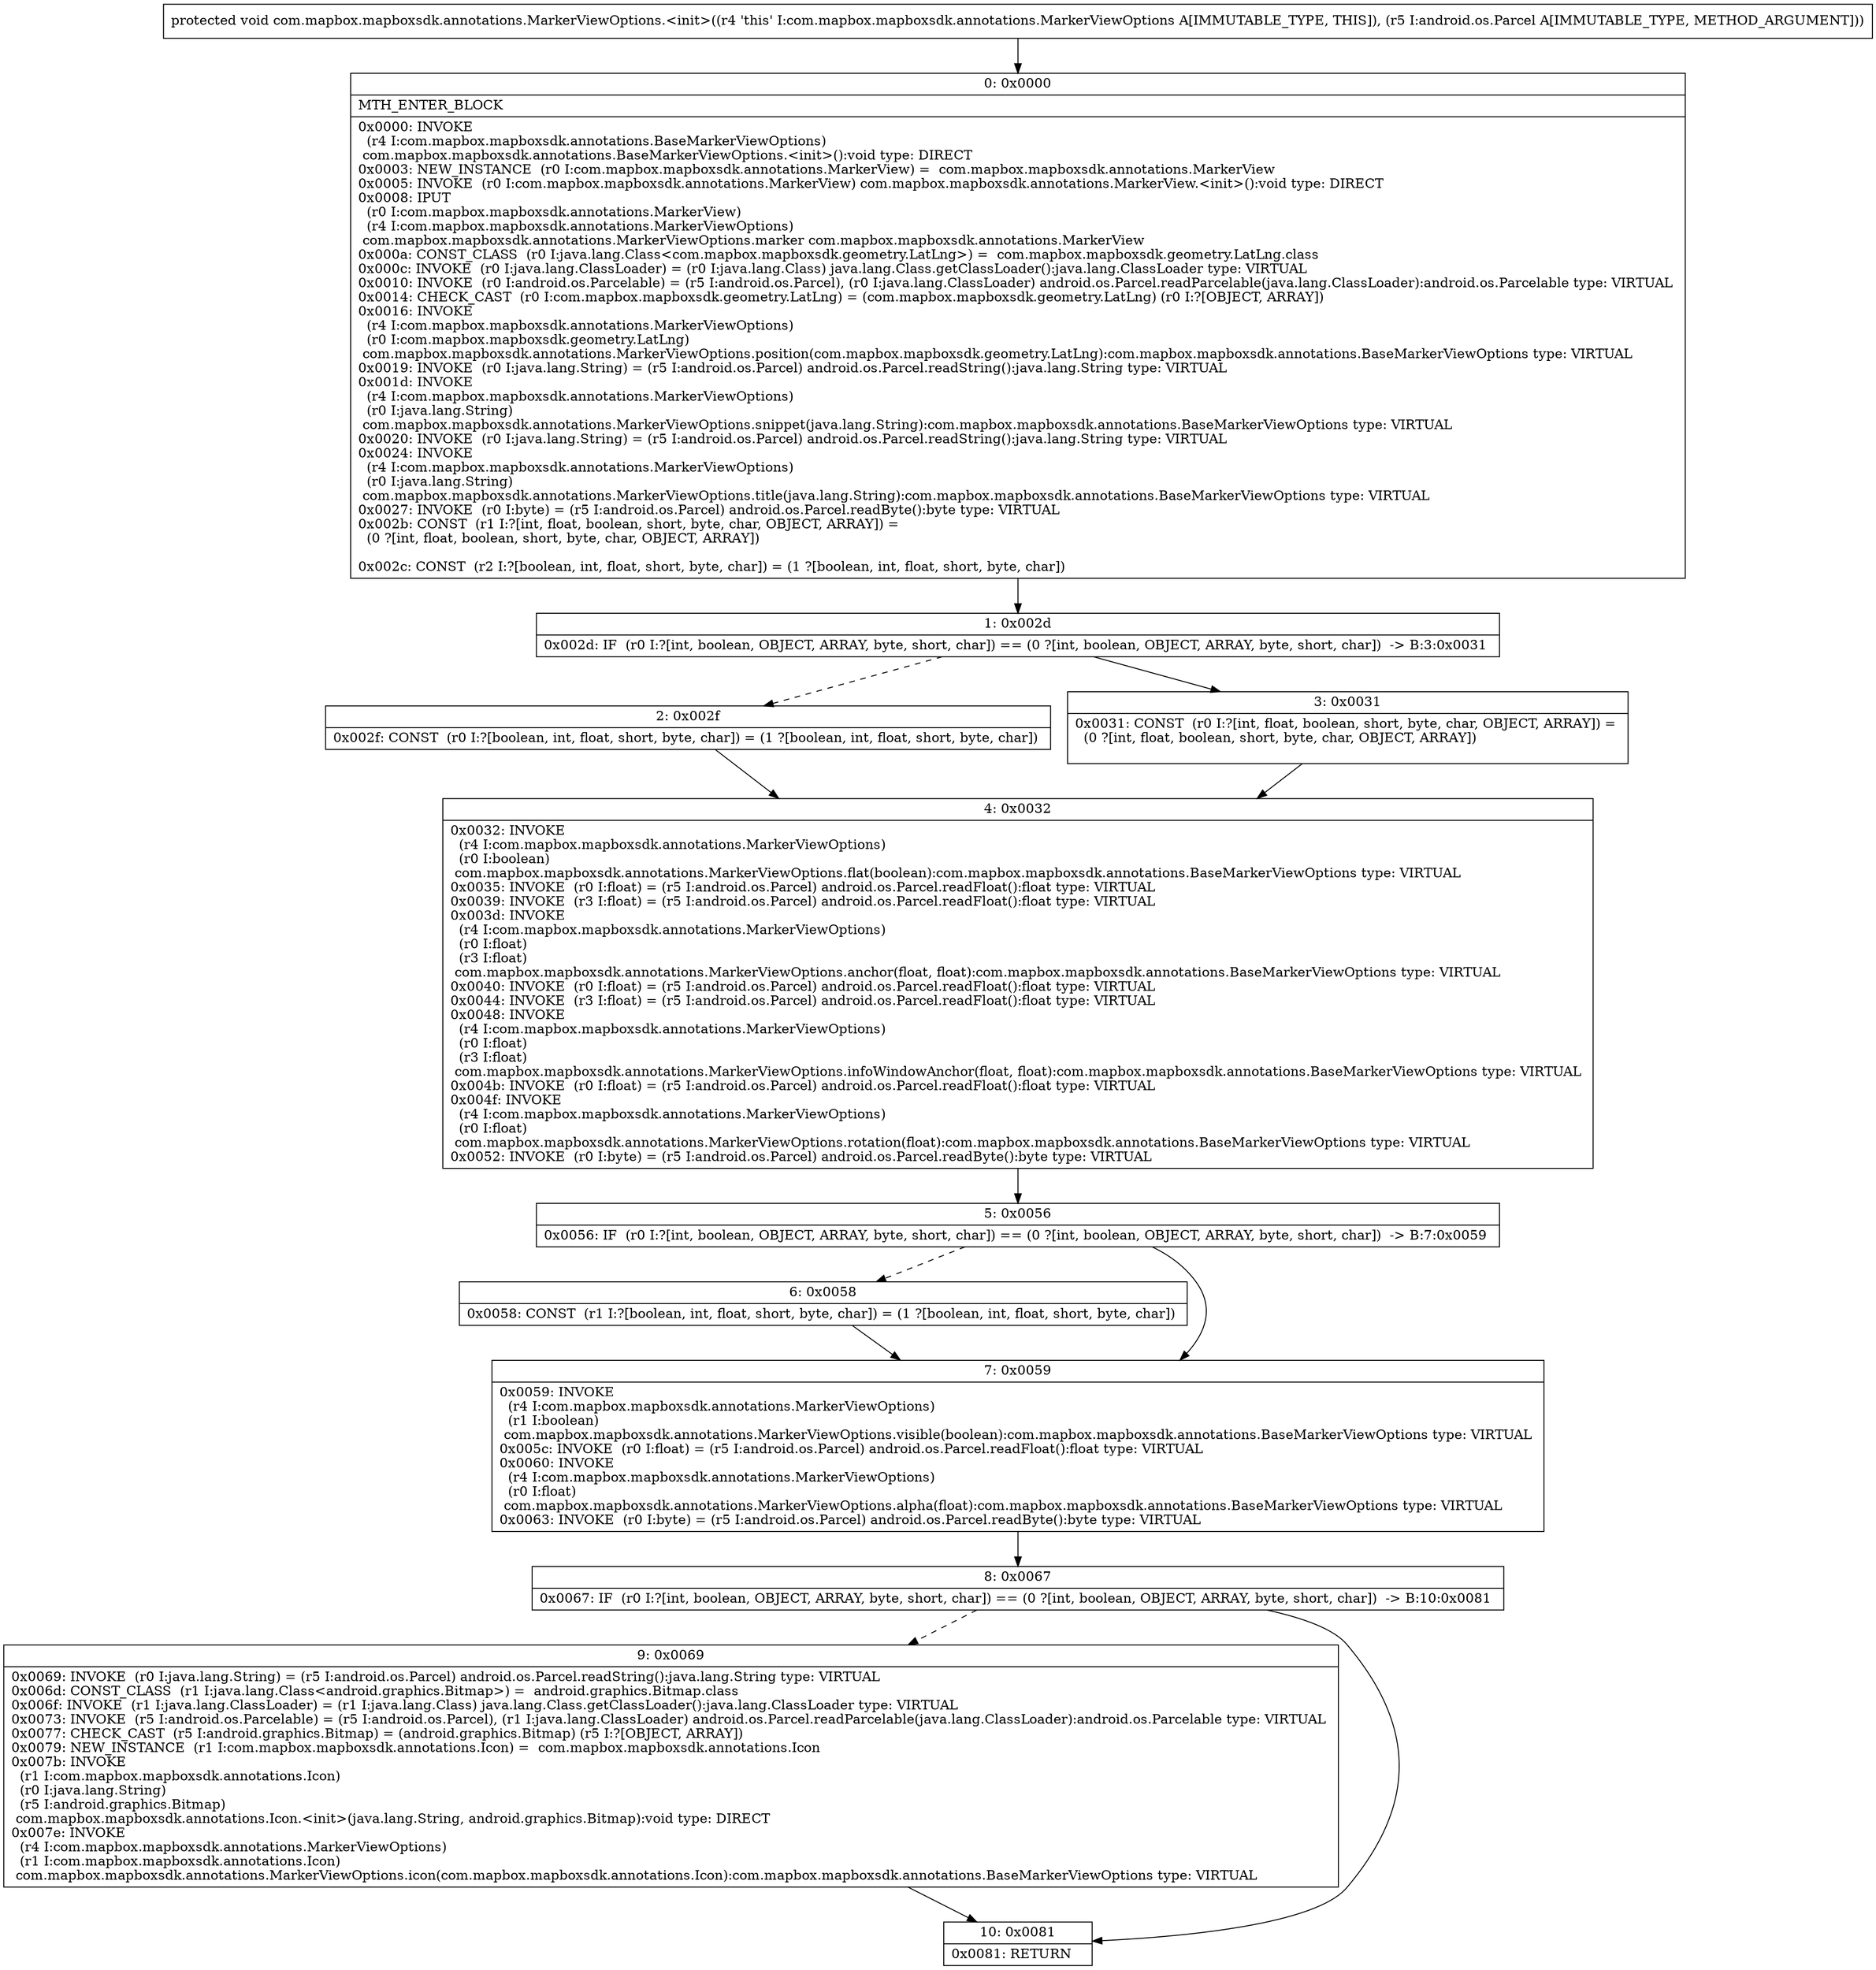 digraph "CFG forcom.mapbox.mapboxsdk.annotations.MarkerViewOptions.\<init\>(Landroid\/os\/Parcel;)V" {
Node_0 [shape=record,label="{0\:\ 0x0000|MTH_ENTER_BLOCK\l|0x0000: INVOKE  \l  (r4 I:com.mapbox.mapboxsdk.annotations.BaseMarkerViewOptions)\l com.mapbox.mapboxsdk.annotations.BaseMarkerViewOptions.\<init\>():void type: DIRECT \l0x0003: NEW_INSTANCE  (r0 I:com.mapbox.mapboxsdk.annotations.MarkerView) =  com.mapbox.mapboxsdk.annotations.MarkerView \l0x0005: INVOKE  (r0 I:com.mapbox.mapboxsdk.annotations.MarkerView) com.mapbox.mapboxsdk.annotations.MarkerView.\<init\>():void type: DIRECT \l0x0008: IPUT  \l  (r0 I:com.mapbox.mapboxsdk.annotations.MarkerView)\l  (r4 I:com.mapbox.mapboxsdk.annotations.MarkerViewOptions)\l com.mapbox.mapboxsdk.annotations.MarkerViewOptions.marker com.mapbox.mapboxsdk.annotations.MarkerView \l0x000a: CONST_CLASS  (r0 I:java.lang.Class\<com.mapbox.mapboxsdk.geometry.LatLng\>) =  com.mapbox.mapboxsdk.geometry.LatLng.class \l0x000c: INVOKE  (r0 I:java.lang.ClassLoader) = (r0 I:java.lang.Class) java.lang.Class.getClassLoader():java.lang.ClassLoader type: VIRTUAL \l0x0010: INVOKE  (r0 I:android.os.Parcelable) = (r5 I:android.os.Parcel), (r0 I:java.lang.ClassLoader) android.os.Parcel.readParcelable(java.lang.ClassLoader):android.os.Parcelable type: VIRTUAL \l0x0014: CHECK_CAST  (r0 I:com.mapbox.mapboxsdk.geometry.LatLng) = (com.mapbox.mapboxsdk.geometry.LatLng) (r0 I:?[OBJECT, ARRAY]) \l0x0016: INVOKE  \l  (r4 I:com.mapbox.mapboxsdk.annotations.MarkerViewOptions)\l  (r0 I:com.mapbox.mapboxsdk.geometry.LatLng)\l com.mapbox.mapboxsdk.annotations.MarkerViewOptions.position(com.mapbox.mapboxsdk.geometry.LatLng):com.mapbox.mapboxsdk.annotations.BaseMarkerViewOptions type: VIRTUAL \l0x0019: INVOKE  (r0 I:java.lang.String) = (r5 I:android.os.Parcel) android.os.Parcel.readString():java.lang.String type: VIRTUAL \l0x001d: INVOKE  \l  (r4 I:com.mapbox.mapboxsdk.annotations.MarkerViewOptions)\l  (r0 I:java.lang.String)\l com.mapbox.mapboxsdk.annotations.MarkerViewOptions.snippet(java.lang.String):com.mapbox.mapboxsdk.annotations.BaseMarkerViewOptions type: VIRTUAL \l0x0020: INVOKE  (r0 I:java.lang.String) = (r5 I:android.os.Parcel) android.os.Parcel.readString():java.lang.String type: VIRTUAL \l0x0024: INVOKE  \l  (r4 I:com.mapbox.mapboxsdk.annotations.MarkerViewOptions)\l  (r0 I:java.lang.String)\l com.mapbox.mapboxsdk.annotations.MarkerViewOptions.title(java.lang.String):com.mapbox.mapboxsdk.annotations.BaseMarkerViewOptions type: VIRTUAL \l0x0027: INVOKE  (r0 I:byte) = (r5 I:android.os.Parcel) android.os.Parcel.readByte():byte type: VIRTUAL \l0x002b: CONST  (r1 I:?[int, float, boolean, short, byte, char, OBJECT, ARRAY]) = \l  (0 ?[int, float, boolean, short, byte, char, OBJECT, ARRAY])\l \l0x002c: CONST  (r2 I:?[boolean, int, float, short, byte, char]) = (1 ?[boolean, int, float, short, byte, char]) \l}"];
Node_1 [shape=record,label="{1\:\ 0x002d|0x002d: IF  (r0 I:?[int, boolean, OBJECT, ARRAY, byte, short, char]) == (0 ?[int, boolean, OBJECT, ARRAY, byte, short, char])  \-\> B:3:0x0031 \l}"];
Node_2 [shape=record,label="{2\:\ 0x002f|0x002f: CONST  (r0 I:?[boolean, int, float, short, byte, char]) = (1 ?[boolean, int, float, short, byte, char]) \l}"];
Node_3 [shape=record,label="{3\:\ 0x0031|0x0031: CONST  (r0 I:?[int, float, boolean, short, byte, char, OBJECT, ARRAY]) = \l  (0 ?[int, float, boolean, short, byte, char, OBJECT, ARRAY])\l \l}"];
Node_4 [shape=record,label="{4\:\ 0x0032|0x0032: INVOKE  \l  (r4 I:com.mapbox.mapboxsdk.annotations.MarkerViewOptions)\l  (r0 I:boolean)\l com.mapbox.mapboxsdk.annotations.MarkerViewOptions.flat(boolean):com.mapbox.mapboxsdk.annotations.BaseMarkerViewOptions type: VIRTUAL \l0x0035: INVOKE  (r0 I:float) = (r5 I:android.os.Parcel) android.os.Parcel.readFloat():float type: VIRTUAL \l0x0039: INVOKE  (r3 I:float) = (r5 I:android.os.Parcel) android.os.Parcel.readFloat():float type: VIRTUAL \l0x003d: INVOKE  \l  (r4 I:com.mapbox.mapboxsdk.annotations.MarkerViewOptions)\l  (r0 I:float)\l  (r3 I:float)\l com.mapbox.mapboxsdk.annotations.MarkerViewOptions.anchor(float, float):com.mapbox.mapboxsdk.annotations.BaseMarkerViewOptions type: VIRTUAL \l0x0040: INVOKE  (r0 I:float) = (r5 I:android.os.Parcel) android.os.Parcel.readFloat():float type: VIRTUAL \l0x0044: INVOKE  (r3 I:float) = (r5 I:android.os.Parcel) android.os.Parcel.readFloat():float type: VIRTUAL \l0x0048: INVOKE  \l  (r4 I:com.mapbox.mapboxsdk.annotations.MarkerViewOptions)\l  (r0 I:float)\l  (r3 I:float)\l com.mapbox.mapboxsdk.annotations.MarkerViewOptions.infoWindowAnchor(float, float):com.mapbox.mapboxsdk.annotations.BaseMarkerViewOptions type: VIRTUAL \l0x004b: INVOKE  (r0 I:float) = (r5 I:android.os.Parcel) android.os.Parcel.readFloat():float type: VIRTUAL \l0x004f: INVOKE  \l  (r4 I:com.mapbox.mapboxsdk.annotations.MarkerViewOptions)\l  (r0 I:float)\l com.mapbox.mapboxsdk.annotations.MarkerViewOptions.rotation(float):com.mapbox.mapboxsdk.annotations.BaseMarkerViewOptions type: VIRTUAL \l0x0052: INVOKE  (r0 I:byte) = (r5 I:android.os.Parcel) android.os.Parcel.readByte():byte type: VIRTUAL \l}"];
Node_5 [shape=record,label="{5\:\ 0x0056|0x0056: IF  (r0 I:?[int, boolean, OBJECT, ARRAY, byte, short, char]) == (0 ?[int, boolean, OBJECT, ARRAY, byte, short, char])  \-\> B:7:0x0059 \l}"];
Node_6 [shape=record,label="{6\:\ 0x0058|0x0058: CONST  (r1 I:?[boolean, int, float, short, byte, char]) = (1 ?[boolean, int, float, short, byte, char]) \l}"];
Node_7 [shape=record,label="{7\:\ 0x0059|0x0059: INVOKE  \l  (r4 I:com.mapbox.mapboxsdk.annotations.MarkerViewOptions)\l  (r1 I:boolean)\l com.mapbox.mapboxsdk.annotations.MarkerViewOptions.visible(boolean):com.mapbox.mapboxsdk.annotations.BaseMarkerViewOptions type: VIRTUAL \l0x005c: INVOKE  (r0 I:float) = (r5 I:android.os.Parcel) android.os.Parcel.readFloat():float type: VIRTUAL \l0x0060: INVOKE  \l  (r4 I:com.mapbox.mapboxsdk.annotations.MarkerViewOptions)\l  (r0 I:float)\l com.mapbox.mapboxsdk.annotations.MarkerViewOptions.alpha(float):com.mapbox.mapboxsdk.annotations.BaseMarkerViewOptions type: VIRTUAL \l0x0063: INVOKE  (r0 I:byte) = (r5 I:android.os.Parcel) android.os.Parcel.readByte():byte type: VIRTUAL \l}"];
Node_8 [shape=record,label="{8\:\ 0x0067|0x0067: IF  (r0 I:?[int, boolean, OBJECT, ARRAY, byte, short, char]) == (0 ?[int, boolean, OBJECT, ARRAY, byte, short, char])  \-\> B:10:0x0081 \l}"];
Node_9 [shape=record,label="{9\:\ 0x0069|0x0069: INVOKE  (r0 I:java.lang.String) = (r5 I:android.os.Parcel) android.os.Parcel.readString():java.lang.String type: VIRTUAL \l0x006d: CONST_CLASS  (r1 I:java.lang.Class\<android.graphics.Bitmap\>) =  android.graphics.Bitmap.class \l0x006f: INVOKE  (r1 I:java.lang.ClassLoader) = (r1 I:java.lang.Class) java.lang.Class.getClassLoader():java.lang.ClassLoader type: VIRTUAL \l0x0073: INVOKE  (r5 I:android.os.Parcelable) = (r5 I:android.os.Parcel), (r1 I:java.lang.ClassLoader) android.os.Parcel.readParcelable(java.lang.ClassLoader):android.os.Parcelable type: VIRTUAL \l0x0077: CHECK_CAST  (r5 I:android.graphics.Bitmap) = (android.graphics.Bitmap) (r5 I:?[OBJECT, ARRAY]) \l0x0079: NEW_INSTANCE  (r1 I:com.mapbox.mapboxsdk.annotations.Icon) =  com.mapbox.mapboxsdk.annotations.Icon \l0x007b: INVOKE  \l  (r1 I:com.mapbox.mapboxsdk.annotations.Icon)\l  (r0 I:java.lang.String)\l  (r5 I:android.graphics.Bitmap)\l com.mapbox.mapboxsdk.annotations.Icon.\<init\>(java.lang.String, android.graphics.Bitmap):void type: DIRECT \l0x007e: INVOKE  \l  (r4 I:com.mapbox.mapboxsdk.annotations.MarkerViewOptions)\l  (r1 I:com.mapbox.mapboxsdk.annotations.Icon)\l com.mapbox.mapboxsdk.annotations.MarkerViewOptions.icon(com.mapbox.mapboxsdk.annotations.Icon):com.mapbox.mapboxsdk.annotations.BaseMarkerViewOptions type: VIRTUAL \l}"];
Node_10 [shape=record,label="{10\:\ 0x0081|0x0081: RETURN   \l}"];
MethodNode[shape=record,label="{protected void com.mapbox.mapboxsdk.annotations.MarkerViewOptions.\<init\>((r4 'this' I:com.mapbox.mapboxsdk.annotations.MarkerViewOptions A[IMMUTABLE_TYPE, THIS]), (r5 I:android.os.Parcel A[IMMUTABLE_TYPE, METHOD_ARGUMENT])) }"];
MethodNode -> Node_0;
Node_0 -> Node_1;
Node_1 -> Node_2[style=dashed];
Node_1 -> Node_3;
Node_2 -> Node_4;
Node_3 -> Node_4;
Node_4 -> Node_5;
Node_5 -> Node_6[style=dashed];
Node_5 -> Node_7;
Node_6 -> Node_7;
Node_7 -> Node_8;
Node_8 -> Node_9[style=dashed];
Node_8 -> Node_10;
Node_9 -> Node_10;
}

